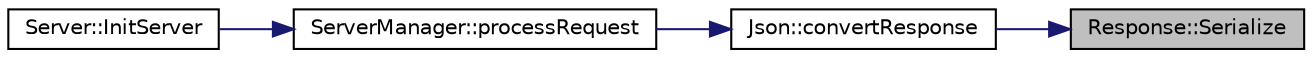 digraph "Response::Serialize"
{
 // LATEX_PDF_SIZE
  edge [fontname="Helvetica",fontsize="10",labelfontname="Helvetica",labelfontsize="10"];
  node [fontname="Helvetica",fontsize="10",shape=record];
  rankdir="RL";
  Node1 [label="Response::Serialize",height=0.2,width=0.4,color="black", fillcolor="grey75", style="filled", fontcolor="black",tooltip="Method for loading the object's information into a json."];
  Node1 -> Node2 [dir="back",color="midnightblue",fontsize="10",style="solid",fontname="Helvetica"];
  Node2 [label="Json::convertResponse",height=0.2,width=0.4,color="black", fillcolor="white", style="filled",URL="$class_json.html#a8130116422817396c7454a52e166a192",tooltip="Convert from Response.h to string json."];
  Node2 -> Node3 [dir="back",color="midnightblue",fontsize="10",style="solid",fontname="Helvetica"];
  Node3 [label="ServerManager::processRequest",height=0.2,width=0.4,color="black", fillcolor="white", style="filled",URL="$class_server_manager.html#ab32ee6937a72e821b1985f2648b1351b",tooltip="This method process the information from the socket and gives an response."];
  Node3 -> Node4 [dir="back",color="midnightblue",fontsize="10",style="solid",fontname="Helvetica"];
  Node4 [label="Server::InitServer",height=0.2,width=0.4,color="black", fillcolor="white", style="filled",URL="$class_server.html#a02b029dcb6f2dc46dfcc8785a616682f",tooltip=" "];
}
